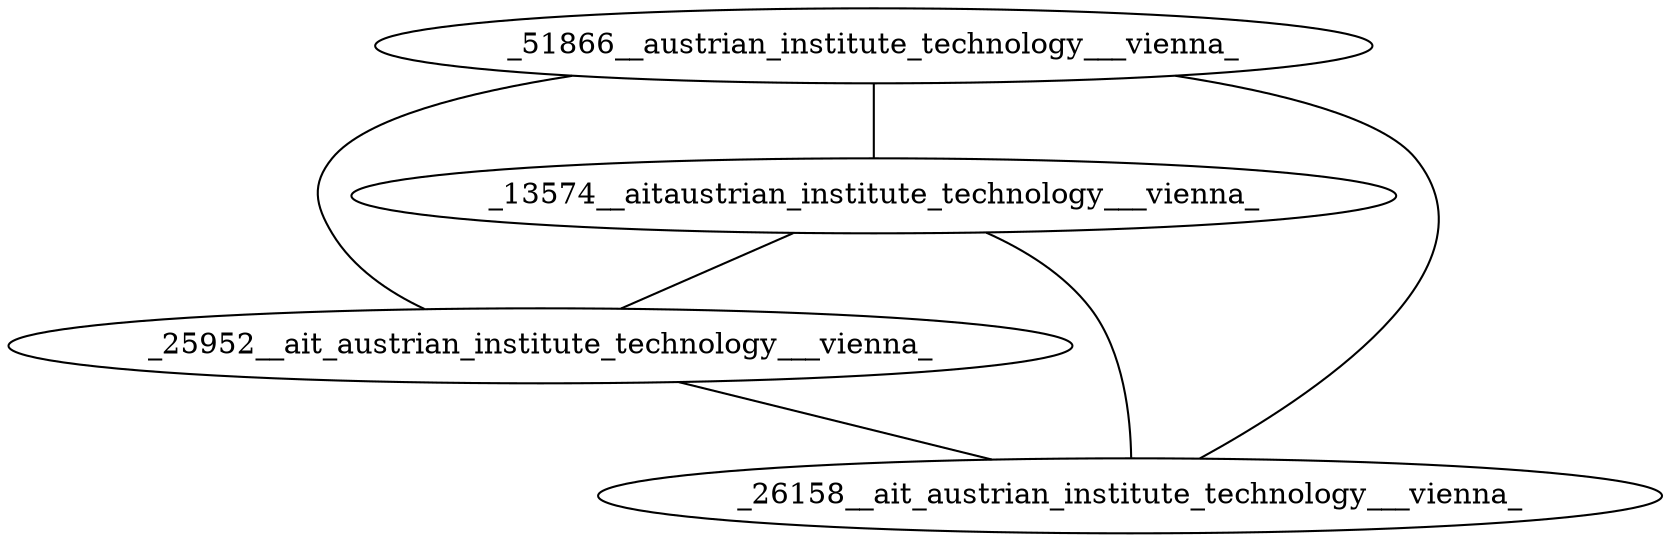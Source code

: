 graph {
_13574__aitaustrian_institute_technology___vienna_ -- _25952__ait_austrian_institute_technology___vienna_
_51866__austrian_institute_technology___vienna_ -- _13574__aitaustrian_institute_technology___vienna_
_13574__aitaustrian_institute_technology___vienna_ -- _26158__ait_austrian_institute_technology___vienna_
_51866__austrian_institute_technology___vienna_ -- _26158__ait_austrian_institute_technology___vienna_
_25952__ait_austrian_institute_technology___vienna_ -- _26158__ait_austrian_institute_technology___vienna_
_51866__austrian_institute_technology___vienna_ -- _25952__ait_austrian_institute_technology___vienna_
}